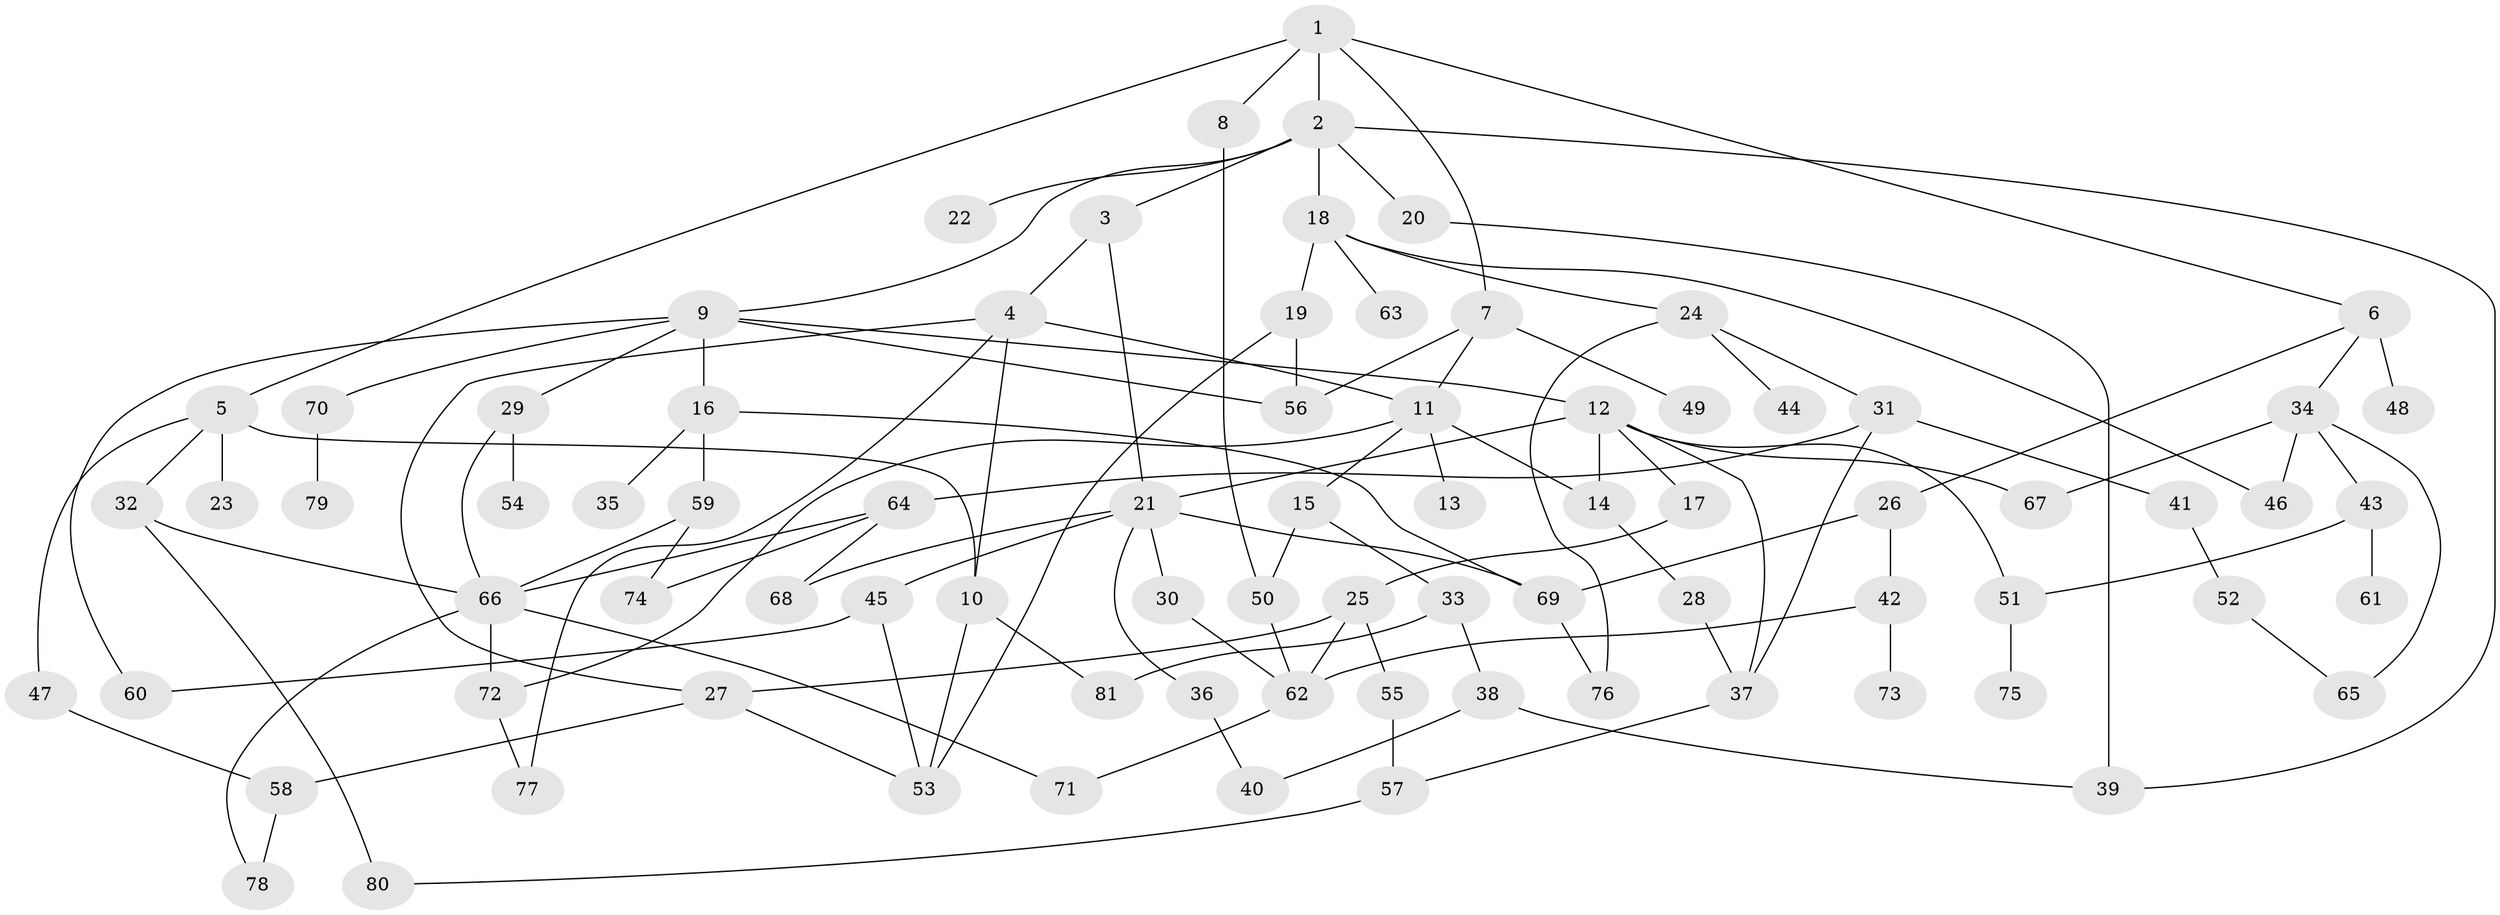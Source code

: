 // coarse degree distribution, {5: 0.12280701754385964, 4: 0.19298245614035087, 6: 0.03508771929824561, 1: 0.21052631578947367, 3: 0.24561403508771928, 7: 0.05263157894736842, 2: 0.12280701754385964, 8: 0.017543859649122806}
// Generated by graph-tools (version 1.1) at 2025/36/03/04/25 23:36:05]
// undirected, 81 vertices, 120 edges
graph export_dot {
  node [color=gray90,style=filled];
  1;
  2;
  3;
  4;
  5;
  6;
  7;
  8;
  9;
  10;
  11;
  12;
  13;
  14;
  15;
  16;
  17;
  18;
  19;
  20;
  21;
  22;
  23;
  24;
  25;
  26;
  27;
  28;
  29;
  30;
  31;
  32;
  33;
  34;
  35;
  36;
  37;
  38;
  39;
  40;
  41;
  42;
  43;
  44;
  45;
  46;
  47;
  48;
  49;
  50;
  51;
  52;
  53;
  54;
  55;
  56;
  57;
  58;
  59;
  60;
  61;
  62;
  63;
  64;
  65;
  66;
  67;
  68;
  69;
  70;
  71;
  72;
  73;
  74;
  75;
  76;
  77;
  78;
  79;
  80;
  81;
  1 -- 2;
  1 -- 5;
  1 -- 6;
  1 -- 7;
  1 -- 8;
  2 -- 3;
  2 -- 9;
  2 -- 18;
  2 -- 20;
  2 -- 22;
  2 -- 39;
  3 -- 4;
  3 -- 21;
  4 -- 10;
  4 -- 77;
  4 -- 27;
  4 -- 11;
  5 -- 23;
  5 -- 32;
  5 -- 47;
  5 -- 10;
  6 -- 26;
  6 -- 34;
  6 -- 48;
  7 -- 11;
  7 -- 49;
  7 -- 56;
  8 -- 50;
  9 -- 12;
  9 -- 16;
  9 -- 29;
  9 -- 60;
  9 -- 70;
  9 -- 56;
  10 -- 81;
  10 -- 53;
  11 -- 13;
  11 -- 14;
  11 -- 15;
  11 -- 72;
  12 -- 17;
  12 -- 37;
  12 -- 51;
  12 -- 67;
  12 -- 21;
  12 -- 14;
  14 -- 28;
  15 -- 33;
  15 -- 50;
  16 -- 35;
  16 -- 59;
  16 -- 69;
  17 -- 25;
  18 -- 19;
  18 -- 24;
  18 -- 46;
  18 -- 63;
  19 -- 53;
  19 -- 56;
  20 -- 39;
  21 -- 30;
  21 -- 36;
  21 -- 45;
  21 -- 68;
  21 -- 69;
  24 -- 31;
  24 -- 44;
  24 -- 76;
  25 -- 27;
  25 -- 55;
  25 -- 62;
  26 -- 42;
  26 -- 69;
  27 -- 58;
  27 -- 53;
  28 -- 37;
  29 -- 54;
  29 -- 66;
  30 -- 62;
  31 -- 41;
  31 -- 64;
  31 -- 37;
  32 -- 66;
  32 -- 80;
  33 -- 38;
  33 -- 81;
  34 -- 43;
  34 -- 65;
  34 -- 67;
  34 -- 46;
  36 -- 40;
  37 -- 57;
  38 -- 40;
  38 -- 39;
  41 -- 52;
  42 -- 73;
  42 -- 62;
  43 -- 61;
  43 -- 51;
  45 -- 60;
  45 -- 53;
  47 -- 58;
  50 -- 62;
  51 -- 75;
  52 -- 65;
  55 -- 57;
  57 -- 80;
  58 -- 78;
  59 -- 74;
  59 -- 66;
  62 -- 71;
  64 -- 68;
  64 -- 66;
  64 -- 74;
  66 -- 78;
  66 -- 71;
  66 -- 72;
  69 -- 76;
  70 -- 79;
  72 -- 77;
}
